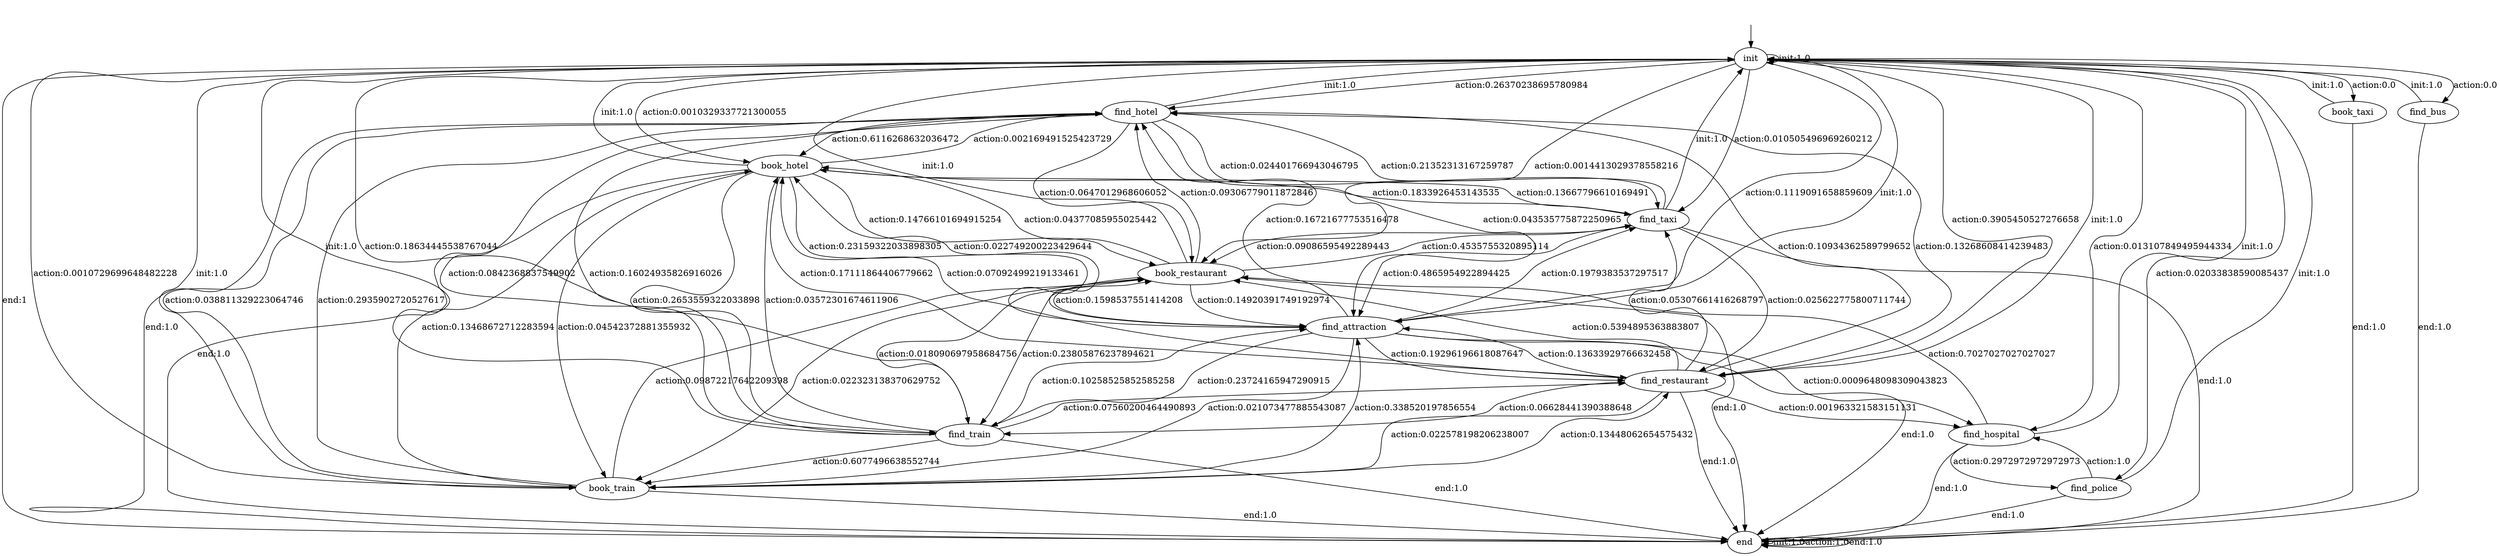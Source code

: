 digraph learned_mdp {
s0 [label="init"];
s1 [label="find_hotel"];
s2 [label="book_hotel"];
s3 [label="find_train"];
s4 [label="book_train"];
s5 [label="find_attraction"];
s6 [label="find_restaurant"];
s7 [label="book_restaurant"];
s8 [label="find_hospital"];
s9 [label="book_taxi"];
s10 [label="find_taxi"];
s11 [label="find_bus"];
s12 [label="find_police"];
s13 [label="end"];
s0 -> s0  [label="init:1.0"];
s0 -> s1  [label="action:0.26370238695780984"];
s0 -> s2  [label="action:0.0010329337721300055"];
s0 -> s3  [label="action:0.18634445538767044"];
s0 -> s4  [label="action:0.0010729699648482228"];
s0 -> s5  [label="action:0.1119091658859609"];
s0 -> s6  [label="action:0.3905450527276658"];
s0 -> s7  [label="action:0.0014413029378558216"];
s0 -> s8  [label="action:0.013107849495944334"];
s0 -> s9  [label="action:0.0"];
s0 -> s10  [label="action:0.010505496969260212"];
s0 -> s11  [label="action:0.0"];
s0 -> s12  [label="action:0.02033838590085437"];
s0 -> s13  [label="end:1"];
s1 -> s0  [label="init:1.0"];
s1 -> s2  [label="action:0.6116268632036472"];
s1 -> s3  [label="action:0.0842368837549902"];
s1 -> s4  [label="action:0.038811329223064746"];
s1 -> s5  [label="action:0.043535775872250965"];
s1 -> s6  [label="action:0.13268608414239483"];
s1 -> s7  [label="action:0.0647012968606052"];
s1 -> s10  [label="action:0.024401766943046795"];
s1 -> s13 [label="end:1.0"];
s2 -> s0  [label="init:1.0"];
s2 -> s1  [label="action:0.002169491525423729"];
s2 -> s3  [label="action:0.2653559322033898"];
s2 -> s4  [label="action:0.04542372881355932"];
s2 -> s5  [label="action:0.23159322033898305"];
s2 -> s6  [label="action:0.17111864406779662"];
s2 -> s7  [label="action:0.14766101694915254"];
s2 -> s10  [label="action:0.13667796610169491"];
s2 -> s13 [label="end:1.0"];
s3 -> s0  [label="init:1.0"];
s3 -> s1  [label="action:0.16024935826916026"];
s3 -> s2  [label="action:0.03572301674611906"];
s3 -> s4  [label="action:0.6077496638552744"];
s3 -> s5  [label="action:0.10258525852585258"];
s3 -> s6  [label="action:0.07560200464490893"];
s3 -> s7  [label="action:0.018090697958684756"];
s3 -> s13 [label="end:1.0"];
s4 -> s0  [label="init:1.0"];
s4 -> s1  [label="action:0.2935902720527617"];
s4 -> s2  [label="action:0.13468672712283594"];
s4 -> s5  [label="action:0.338520197856554"];
s4 -> s6  [label="action:0.13448062654575432"];
s4 -> s7  [label="action:0.09872217642209398"];
s4 -> s13 [label="end:1.0"];
s5 -> s0  [label="init:1.0"];
s5 -> s1  [label="action:0.16721677753516478"];
s5 -> s2  [label="action:0.022749200223429644"];
s5 -> s3  [label="action:0.23724165947290915"];
s5 -> s4  [label="action:0.021073477885543087"];
s5 -> s6  [label="action:0.19296196618087647"];
s5 -> s7  [label="action:0.1598537551414208"];
s5 -> s8  [label="action:0.0009648098309043823"];
s5 -> s10  [label="action:0.1979383537297517"];
s5 -> s13 [label="end:1.0"];
s6 -> s0  [label="init:1.0"];
s6 -> s1  [label="action:0.10934362589799652"];
s6 -> s2  [label="action:0.07092499219133461"];
s6 -> s3  [label="action:0.06628441390388648"];
s6 -> s4  [label="action:0.022578198206238007"];
s6 -> s5  [label="action:0.13633929766632458"];
s6 -> s7  [label="action:0.5394895363883807"];
s6 -> s8  [label="action:0.001963321583151131"];
s6 -> s10  [label="action:0.05307661416268797"];
s6 -> s13 [label="end:1.0"];
s7 -> s0  [label="init:1.0"];
s7 -> s1  [label="action:0.09306779011872846"];
s7 -> s2  [label="action:0.04377085955025442"];
s7 -> s3  [label="action:0.23805876237894621"];
s7 -> s4  [label="action:0.022323138370629752"];
s7 -> s5  [label="action:0.14920391749192974"];
s7 -> s10  [label="action:0.4535755320895114"];
s7 -> s13 [label="end:1.0"];
s8 -> s0  [label="init:1.0"];
s8 -> s7  [label="action:0.7027027027027027"];
s8 -> s12  [label="action:0.2972972972972973"];
s8 -> s13 [label="end:1.0"];
s9 -> s0  [label="init:1.0"];
s9 -> s13 [label="end:1.0"];
s10 -> s0  [label="init:1.0"];
s10 -> s1  [label="action:0.21352313167259787"];
s10 -> s2  [label="action:0.1833926453143535"];
s10 -> s5  [label="action:0.4865954922894425"];
s10 -> s6  [label="action:0.025622775800711744"];
s10 -> s7  [label="action:0.09086595492289443"];
s10 -> s13 [label="end:1.0"];
s11 -> s0  [label="init:1.0"];
s11 -> s13 [label="end:1.0"];
s12 -> s0  [label="init:1.0"];
s12 -> s8  [label="action:1.0"];
s12 -> s13 [label="end:1.0"];
s13 -> s13 [label="init:1.0"];
s13 -> s13  [label="action:1.0"];
s13 -> s13  [label="end:1.0"];
__start0 [label="", shape=none];
__start0 -> s0  [label=""];
}